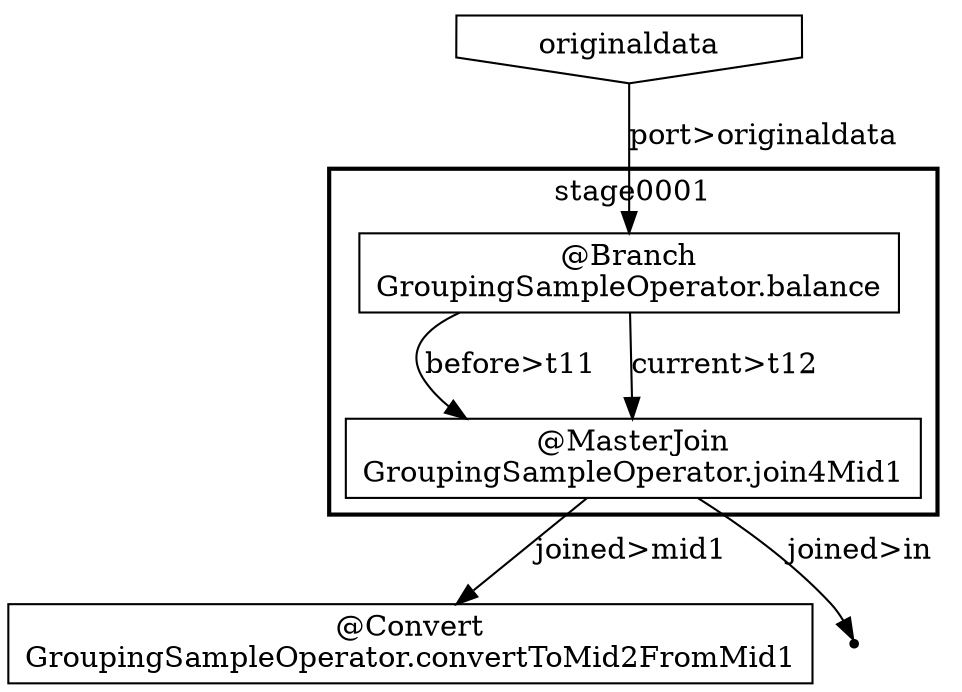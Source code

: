 digraph {
    "d24b83a7-372f-4d54-ba72-30b8c3564cae" [shape=box, label="@Convert\nGroupingSampleOperator.convertToMid2FromMid1"];
    "beff3347-c976-4f57-82e4-810d034c64c2" [shape=point];
    subgraph "cluster_1f20a26b-61df-423d-bfa7-fd148ce785e2" {
        label = "stage0001";
        style = bold;
        "31dde116-1a6d-49d6-bd5f-44004f16f51d" [shape=box, label="@MasterJoin\nGroupingSampleOperator.join4Mid1"];
        "e568e2c6-e006-4ac9-99a5-65bc7ebfe032" [shape=box, label="@Branch\nGroupingSampleOperator.balance"];
    }
    "9276dd97-0a17-41a8-abd0-eb2d6728f21e" [shape=invhouse, label="originaldata"];
    "e568e2c6-e006-4ac9-99a5-65bc7ebfe032" -> "31dde116-1a6d-49d6-bd5f-44004f16f51d" [label="before>t11"];
    "e568e2c6-e006-4ac9-99a5-65bc7ebfe032" -> "31dde116-1a6d-49d6-bd5f-44004f16f51d" [label="current>t12"];
    "31dde116-1a6d-49d6-bd5f-44004f16f51d" -> "d24b83a7-372f-4d54-ba72-30b8c3564cae" [label="joined>mid1"];
    "31dde116-1a6d-49d6-bd5f-44004f16f51d" -> "beff3347-c976-4f57-82e4-810d034c64c2" [label="joined>in"];
    "9276dd97-0a17-41a8-abd0-eb2d6728f21e" -> "e568e2c6-e006-4ac9-99a5-65bc7ebfe032" [label="port>originaldata"];
}
